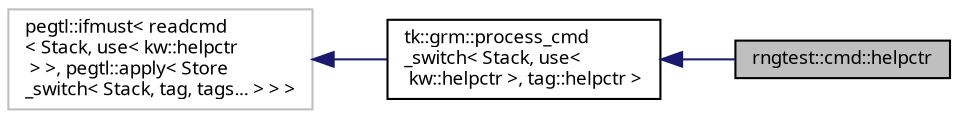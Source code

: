 digraph "rngtest::cmd::helpctr"
{
 // INTERACTIVE_SVG=YES
  bgcolor="transparent";
  edge [fontname="sans-serif",fontsize="9",labelfontname="sans-serif",labelfontsize="9"];
  node [fontname="sans-serif",fontsize="9",shape=record];
  rankdir="LR";
  Node1 [label="rngtest::cmd::helpctr",height=0.2,width=0.4,color="black", fillcolor="grey75", style="filled", fontcolor="black"];
  Node2 -> Node1 [dir="back",color="midnightblue",fontsize="9",style="solid",fontname="sans-serif"];
  Node2 [label="tk::grm::process_cmd\l_switch\< Stack, use\<\l kw::helpctr \>, tag::helpctr \>",height=0.2,width=0.4,color="black",URL="$structtk_1_1grm_1_1process__cmd__switch.html"];
  Node3 -> Node2 [dir="back",color="midnightblue",fontsize="9",style="solid",fontname="sans-serif"];
  Node3 [label="pegtl::ifmust\< readcmd\l\< Stack, use\< kw::helpctr\l \>  \>, pegtl::apply\< Store\l_switch\< Stack, tag, tags... \> \> \>",height=0.2,width=0.4,color="grey75"];
}
